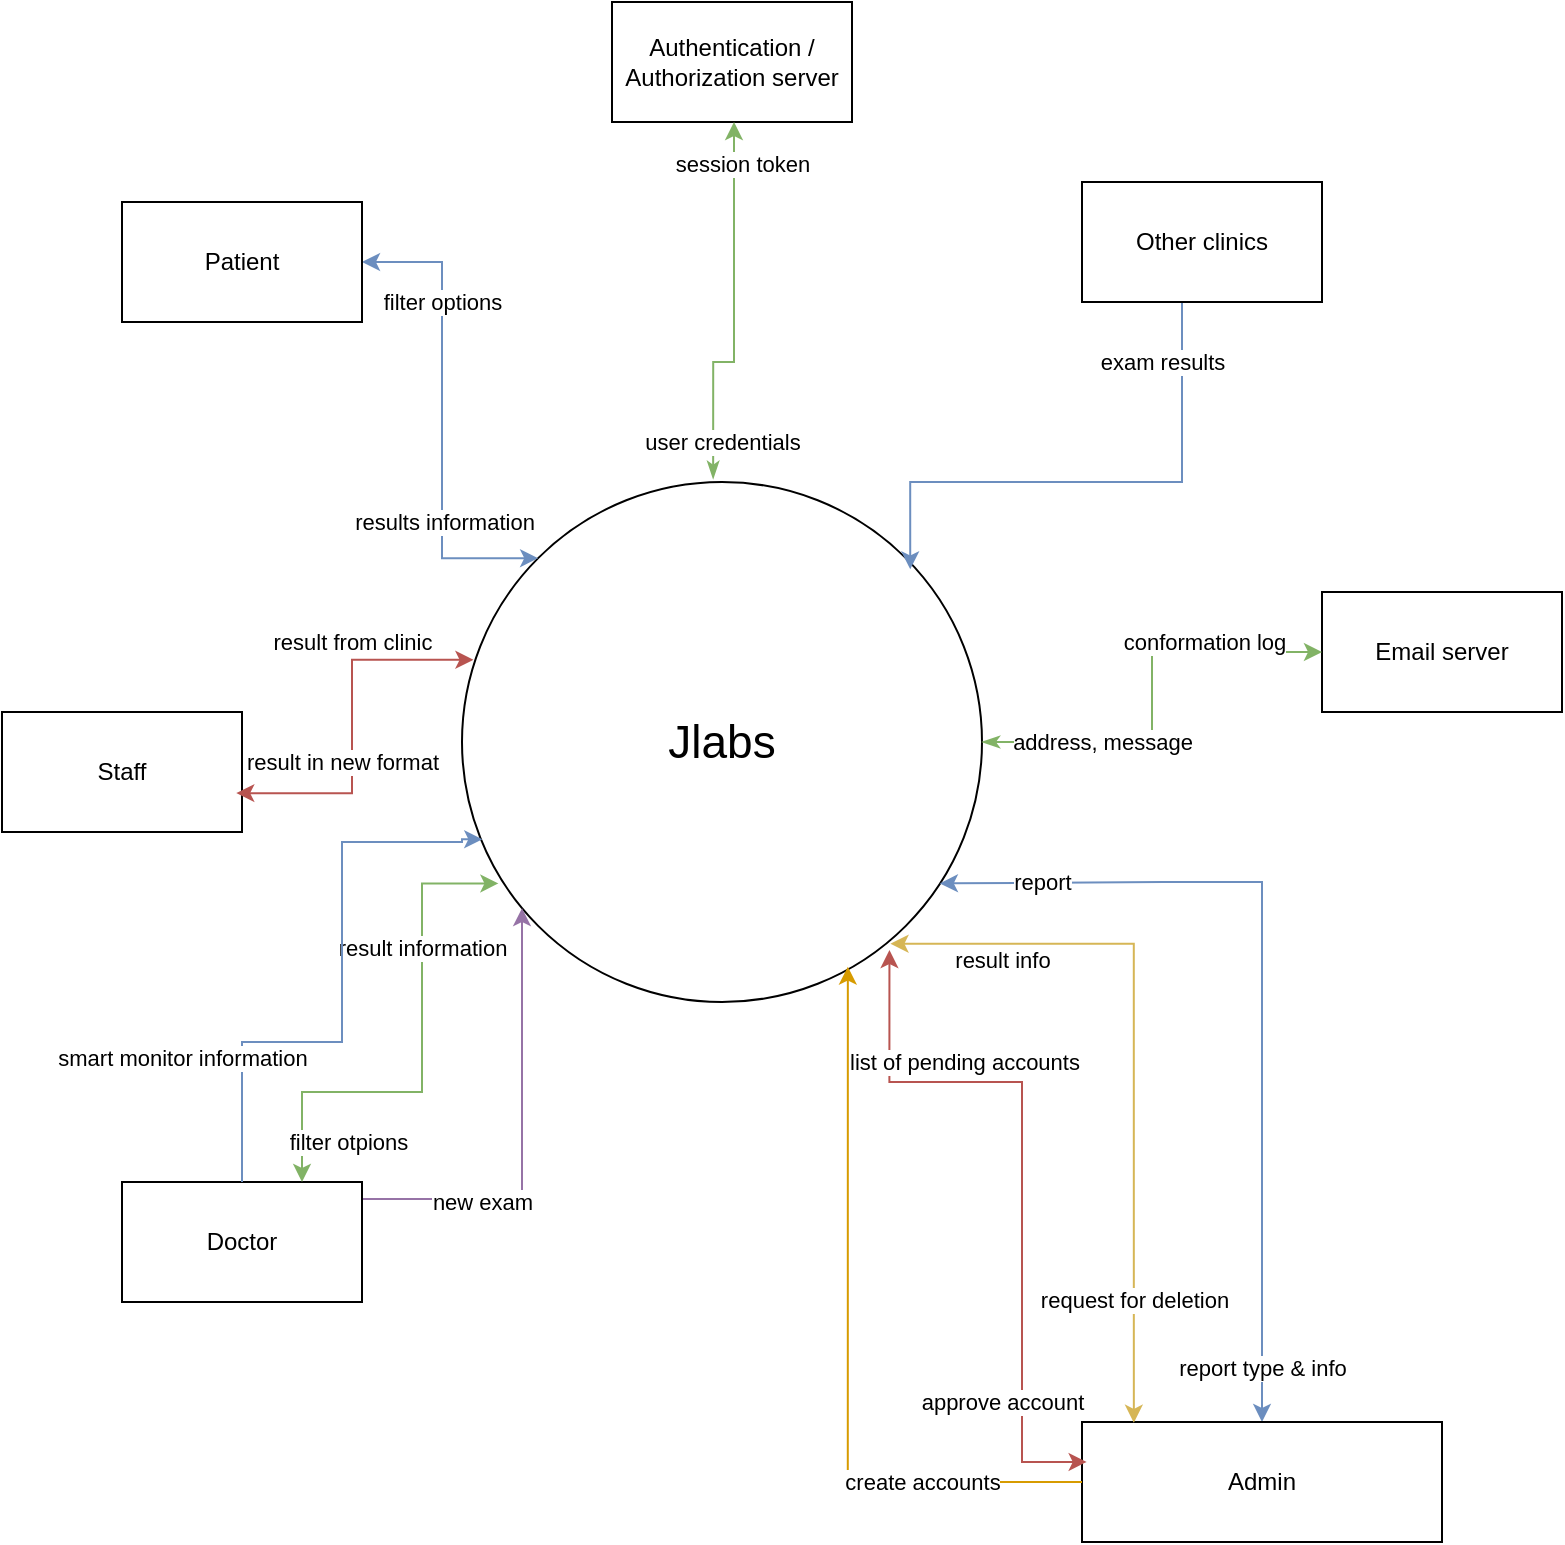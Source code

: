 <mxfile version="24.7.16">
  <diagram name="Page-1" id="bmq7K15Yt_cIyKfnH5da">
    <mxGraphModel dx="1109" dy="675" grid="1" gridSize="10" guides="1" tooltips="1" connect="1" arrows="1" fold="1" page="1" pageScale="1" pageWidth="850" pageHeight="1100" math="0" shadow="0">
      <root>
        <mxCell id="0" />
        <mxCell id="1" parent="0" />
        <mxCell id="DShK5e0yCFlTGnIghwUN-137" value="&lt;font style=&quot;font-size: 23px;&quot;&gt;Jlabs&lt;/font&gt;" style="ellipse;whiteSpace=wrap;html=1;aspect=fixed;" vertex="1" parent="1">
          <mxGeometry x="230" y="340" width="260" height="260" as="geometry" />
        </mxCell>
        <mxCell id="DShK5e0yCFlTGnIghwUN-175" style="edgeStyle=orthogonalEdgeStyle;rounded=0;orthogonalLoop=1;jettySize=auto;html=1;entryX=0;entryY=0;entryDx=0;entryDy=0;fillColor=#dae8fc;strokeColor=#6c8ebf;startArrow=classic;startFill=1;" edge="1" parent="1" source="DShK5e0yCFlTGnIghwUN-139" target="DShK5e0yCFlTGnIghwUN-137">
          <mxGeometry relative="1" as="geometry">
            <Array as="points">
              <mxPoint x="220" y="230" />
              <mxPoint x="220" y="378" />
            </Array>
          </mxGeometry>
        </mxCell>
        <mxCell id="DShK5e0yCFlTGnIghwUN-178" value="filter options" style="edgeLabel;html=1;align=center;verticalAlign=middle;resizable=0;points=[];" vertex="1" connectable="0" parent="DShK5e0yCFlTGnIghwUN-175">
          <mxGeometry x="-0.019" relative="1" as="geometry">
            <mxPoint y="-56" as="offset" />
          </mxGeometry>
        </mxCell>
        <mxCell id="DShK5e0yCFlTGnIghwUN-206" value="results information" style="edgeLabel;html=1;align=center;verticalAlign=middle;resizable=0;points=[];" vertex="1" connectable="0" parent="DShK5e0yCFlTGnIghwUN-175">
          <mxGeometry x="0.671" y="2" relative="1" as="geometry">
            <mxPoint x="-9" y="-16" as="offset" />
          </mxGeometry>
        </mxCell>
        <mxCell id="DShK5e0yCFlTGnIghwUN-139" value="Patient" style="rounded=0;whiteSpace=wrap;html=1;" vertex="1" parent="1">
          <mxGeometry x="60" y="200" width="120" height="60" as="geometry" />
        </mxCell>
        <mxCell id="DShK5e0yCFlTGnIghwUN-141" value="Staff" style="rounded=0;whiteSpace=wrap;html=1;" vertex="1" parent="1">
          <mxGeometry y="455" width="120" height="60" as="geometry" />
        </mxCell>
        <mxCell id="DShK5e0yCFlTGnIghwUN-183" style="edgeStyle=orthogonalEdgeStyle;rounded=0;orthogonalLoop=1;jettySize=auto;html=1;fillColor=#e1d5e7;strokeColor=#9673a6;exitX=0.988;exitY=0.142;exitDx=0;exitDy=0;exitPerimeter=0;" edge="1" parent="1" source="DShK5e0yCFlTGnIghwUN-142" target="DShK5e0yCFlTGnIghwUN-137">
          <mxGeometry relative="1" as="geometry">
            <Array as="points">
              <mxPoint x="260" y="699" />
            </Array>
          </mxGeometry>
        </mxCell>
        <mxCell id="DShK5e0yCFlTGnIghwUN-184" value="new exam" style="edgeLabel;html=1;align=center;verticalAlign=middle;resizable=0;points=[];" vertex="1" connectable="0" parent="DShK5e0yCFlTGnIghwUN-183">
          <mxGeometry x="0.305" y="-3" relative="1" as="geometry">
            <mxPoint x="-23" y="68" as="offset" />
          </mxGeometry>
        </mxCell>
        <mxCell id="DShK5e0yCFlTGnIghwUN-142" value="Doctor" style="rounded=0;whiteSpace=wrap;html=1;" vertex="1" parent="1">
          <mxGeometry x="60" y="690" width="120" height="60" as="geometry" />
        </mxCell>
        <mxCell id="DShK5e0yCFlTGnIghwUN-202" style="edgeStyle=orthogonalEdgeStyle;rounded=0;orthogonalLoop=1;jettySize=auto;html=1;entryX=0.919;entryY=0.772;entryDx=0;entryDy=0;entryPerimeter=0;startArrow=classic;startFill=1;fillColor=#dae8fc;strokeColor=#6c8ebf;" edge="1" parent="1" source="DShK5e0yCFlTGnIghwUN-143" target="DShK5e0yCFlTGnIghwUN-137">
          <mxGeometry relative="1" as="geometry">
            <mxPoint x="580" y="510" as="targetPoint" />
            <Array as="points">
              <mxPoint x="630" y="540" />
              <mxPoint x="580" y="540" />
            </Array>
          </mxGeometry>
        </mxCell>
        <mxCell id="DShK5e0yCFlTGnIghwUN-203" value="report" style="edgeLabel;html=1;align=center;verticalAlign=middle;resizable=0;points=[];" vertex="1" connectable="0" parent="DShK5e0yCFlTGnIghwUN-202">
          <mxGeometry x="0.87" y="3" relative="1" as="geometry">
            <mxPoint x="23" y="-4" as="offset" />
          </mxGeometry>
        </mxCell>
        <mxCell id="DShK5e0yCFlTGnIghwUN-204" value="report type &amp;amp; info" style="edgeLabel;html=1;align=center;verticalAlign=middle;resizable=0;points=[];" vertex="1" connectable="0" parent="DShK5e0yCFlTGnIghwUN-202">
          <mxGeometry x="-0.875" relative="1" as="geometry">
            <mxPoint as="offset" />
          </mxGeometry>
        </mxCell>
        <mxCell id="DShK5e0yCFlTGnIghwUN-143" value="Admin" style="rounded=0;whiteSpace=wrap;html=1;" vertex="1" parent="1">
          <mxGeometry x="540" y="810" width="180" height="60" as="geometry" />
        </mxCell>
        <mxCell id="DShK5e0yCFlTGnIghwUN-145" value="Email server" style="rounded=0;whiteSpace=wrap;html=1;" vertex="1" parent="1">
          <mxGeometry x="660" y="395" width="120" height="60" as="geometry" />
        </mxCell>
        <mxCell id="DShK5e0yCFlTGnIghwUN-166" style="edgeStyle=orthogonalEdgeStyle;rounded=0;orthogonalLoop=1;jettySize=auto;html=1;fillColor=#dae8fc;strokeColor=#6c8ebf;entryX=0.862;entryY=0.168;entryDx=0;entryDy=0;entryPerimeter=0;" edge="1" parent="1" source="DShK5e0yCFlTGnIghwUN-146" target="DShK5e0yCFlTGnIghwUN-137">
          <mxGeometry relative="1" as="geometry">
            <Array as="points">
              <mxPoint x="590" y="340" />
              <mxPoint x="454" y="340" />
            </Array>
          </mxGeometry>
        </mxCell>
        <mxCell id="DShK5e0yCFlTGnIghwUN-167" value="exam results" style="edgeLabel;html=1;align=center;verticalAlign=middle;resizable=0;points=[];" vertex="1" connectable="0" parent="DShK5e0yCFlTGnIghwUN-166">
          <mxGeometry x="0.322" y="1" relative="1" as="geometry">
            <mxPoint x="78" y="-61" as="offset" />
          </mxGeometry>
        </mxCell>
        <mxCell id="DShK5e0yCFlTGnIghwUN-146" value="Other clinics" style="rounded=0;whiteSpace=wrap;html=1;" vertex="1" parent="1">
          <mxGeometry x="540" y="190" width="120" height="60" as="geometry" />
        </mxCell>
        <mxCell id="DShK5e0yCFlTGnIghwUN-147" value="Authentication / Authorization server" style="rounded=0;whiteSpace=wrap;html=1;" vertex="1" parent="1">
          <mxGeometry x="305" y="100" width="120" height="60" as="geometry" />
        </mxCell>
        <mxCell id="DShK5e0yCFlTGnIghwUN-158" style="edgeStyle=orthogonalEdgeStyle;rounded=0;orthogonalLoop=1;jettySize=auto;html=1;exitX=1;exitY=0.5;exitDx=0;exitDy=0;entryX=0;entryY=0.5;entryDx=0;entryDy=0;fillColor=#d5e8d4;strokeColor=#82b366;startArrow=classicThin;startFill=1;" edge="1" parent="1" source="DShK5e0yCFlTGnIghwUN-137" target="DShK5e0yCFlTGnIghwUN-145">
          <mxGeometry relative="1" as="geometry">
            <mxPoint x="640" y="390" as="targetPoint" />
          </mxGeometry>
        </mxCell>
        <mxCell id="DShK5e0yCFlTGnIghwUN-159" value="address, message" style="edgeLabel;html=1;align=center;verticalAlign=middle;resizable=0;points=[];" vertex="1" connectable="0" parent="DShK5e0yCFlTGnIghwUN-158">
          <mxGeometry x="-0.352" y="-1" relative="1" as="geometry">
            <mxPoint x="-10" y="-1" as="offset" />
          </mxGeometry>
        </mxCell>
        <mxCell id="DShK5e0yCFlTGnIghwUN-200" value="conformation log" style="edgeLabel;html=1;align=center;verticalAlign=middle;resizable=0;points=[];" vertex="1" connectable="0" parent="DShK5e0yCFlTGnIghwUN-158">
          <mxGeometry x="0.621" relative="1" as="geometry">
            <mxPoint x="-19" y="-5" as="offset" />
          </mxGeometry>
        </mxCell>
        <mxCell id="DShK5e0yCFlTGnIghwUN-168" style="edgeStyle=orthogonalEdgeStyle;rounded=0;orthogonalLoop=1;jettySize=auto;html=1;exitX=0.483;exitY=-0.006;exitDx=0;exitDy=0;exitPerimeter=0;fillColor=#d5e8d4;strokeColor=#82b366;startArrow=classicThin;startFill=1;" edge="1" parent="1" source="DShK5e0yCFlTGnIghwUN-137" target="DShK5e0yCFlTGnIghwUN-147">
          <mxGeometry relative="1" as="geometry">
            <mxPoint x="366" y="180" as="targetPoint" />
            <Array as="points">
              <mxPoint x="356" y="280" />
              <mxPoint x="366" y="280" />
            </Array>
          </mxGeometry>
        </mxCell>
        <mxCell id="DShK5e0yCFlTGnIghwUN-169" value="user credentials" style="edgeLabel;html=1;align=center;verticalAlign=middle;resizable=0;points=[];" vertex="1" connectable="0" parent="DShK5e0yCFlTGnIghwUN-168">
          <mxGeometry x="0.272" relative="1" as="geometry">
            <mxPoint x="-6" y="91" as="offset" />
          </mxGeometry>
        </mxCell>
        <mxCell id="DShK5e0yCFlTGnIghwUN-201" value="session token" style="edgeLabel;html=1;align=center;verticalAlign=middle;resizable=0;points=[];" vertex="1" connectable="0" parent="DShK5e0yCFlTGnIghwUN-168">
          <mxGeometry x="-0.765" y="-2" relative="1" as="geometry">
            <mxPoint x="12" y="-136" as="offset" />
          </mxGeometry>
        </mxCell>
        <mxCell id="DShK5e0yCFlTGnIghwUN-180" style="edgeStyle=orthogonalEdgeStyle;rounded=0;orthogonalLoop=1;jettySize=auto;html=1;exitX=0.75;exitY=0;exitDx=0;exitDy=0;entryX=0.07;entryY=0.772;entryDx=0;entryDy=0;entryPerimeter=0;fillColor=#d5e8d4;strokeColor=#82b366;startArrow=classic;startFill=1;" edge="1" parent="1" source="DShK5e0yCFlTGnIghwUN-142" target="DShK5e0yCFlTGnIghwUN-137">
          <mxGeometry relative="1" as="geometry">
            <Array as="points">
              <mxPoint x="150" y="645" />
              <mxPoint x="210" y="645" />
              <mxPoint x="210" y="541" />
            </Array>
          </mxGeometry>
        </mxCell>
        <mxCell id="DShK5e0yCFlTGnIghwUN-182" value="filter otpions" style="edgeLabel;html=1;align=center;verticalAlign=middle;resizable=0;points=[];" vertex="1" connectable="0" parent="DShK5e0yCFlTGnIghwUN-180">
          <mxGeometry x="-0.454" y="-2" relative="1" as="geometry">
            <mxPoint y="23" as="offset" />
          </mxGeometry>
        </mxCell>
        <mxCell id="DShK5e0yCFlTGnIghwUN-205" value="result information" style="edgeLabel;html=1;align=center;verticalAlign=middle;resizable=0;points=[];" vertex="1" connectable="0" parent="DShK5e0yCFlTGnIghwUN-180">
          <mxGeometry x="0.434" relative="1" as="geometry">
            <mxPoint as="offset" />
          </mxGeometry>
        </mxCell>
        <mxCell id="DShK5e0yCFlTGnIghwUN-185" style="edgeStyle=orthogonalEdgeStyle;rounded=0;orthogonalLoop=1;jettySize=auto;html=1;entryX=0.039;entryY=0.687;entryDx=0;entryDy=0;entryPerimeter=0;exitX=0.5;exitY=0;exitDx=0;exitDy=0;fillColor=#dae8fc;strokeColor=#6c8ebf;" edge="1" parent="1" source="DShK5e0yCFlTGnIghwUN-142" target="DShK5e0yCFlTGnIghwUN-137">
          <mxGeometry relative="1" as="geometry">
            <Array as="points">
              <mxPoint x="120" y="620" />
              <mxPoint x="170" y="620" />
              <mxPoint x="170" y="520" />
              <mxPoint x="230" y="520" />
              <mxPoint x="230" y="519" />
            </Array>
          </mxGeometry>
        </mxCell>
        <mxCell id="DShK5e0yCFlTGnIghwUN-186" value="smart monitor information" style="edgeLabel;html=1;align=center;verticalAlign=middle;resizable=0;points=[];" vertex="1" connectable="0" parent="DShK5e0yCFlTGnIghwUN-185">
          <mxGeometry x="-0.576" y="-1" relative="1" as="geometry">
            <mxPoint x="-31" as="offset" />
          </mxGeometry>
        </mxCell>
        <mxCell id="DShK5e0yCFlTGnIghwUN-187" style="edgeStyle=orthogonalEdgeStyle;rounded=0;orthogonalLoop=1;jettySize=auto;html=1;entryX=0.742;entryY=0.932;entryDx=0;entryDy=0;entryPerimeter=0;fillColor=#ffe6cc;strokeColor=#d79b00;" edge="1" parent="1" source="DShK5e0yCFlTGnIghwUN-143" target="DShK5e0yCFlTGnIghwUN-137">
          <mxGeometry relative="1" as="geometry" />
        </mxCell>
        <mxCell id="DShK5e0yCFlTGnIghwUN-188" value="create accounts" style="edgeLabel;html=1;align=center;verticalAlign=middle;resizable=0;points=[];" vertex="1" connectable="0" parent="DShK5e0yCFlTGnIghwUN-187">
          <mxGeometry x="0.111" y="-2" relative="1" as="geometry">
            <mxPoint x="35" y="91" as="offset" />
          </mxGeometry>
        </mxCell>
        <mxCell id="DShK5e0yCFlTGnIghwUN-189" style="edgeStyle=orthogonalEdgeStyle;rounded=0;orthogonalLoop=1;jettySize=auto;html=1;entryX=0.822;entryY=0.9;entryDx=0;entryDy=0;entryPerimeter=0;startArrow=classic;startFill=1;endArrow=classic;endFill=1;fillColor=#f8cecc;strokeColor=#b85450;exitX=0.013;exitY=0.333;exitDx=0;exitDy=0;exitPerimeter=0;" edge="1" parent="1" source="DShK5e0yCFlTGnIghwUN-143" target="DShK5e0yCFlTGnIghwUN-137">
          <mxGeometry relative="1" as="geometry">
            <Array as="points">
              <mxPoint x="510" y="830" />
              <mxPoint x="510" y="640" />
              <mxPoint x="444" y="640" />
            </Array>
          </mxGeometry>
        </mxCell>
        <mxCell id="DShK5e0yCFlTGnIghwUN-191" value="list of pending accounts" style="edgeLabel;html=1;align=center;verticalAlign=middle;resizable=0;points=[];" vertex="1" connectable="0" parent="DShK5e0yCFlTGnIghwUN-189">
          <mxGeometry x="0.348" relative="1" as="geometry">
            <mxPoint x="-13" y="-10" as="offset" />
          </mxGeometry>
        </mxCell>
        <mxCell id="DShK5e0yCFlTGnIghwUN-198" value="approve account" style="edgeLabel;html=1;align=center;verticalAlign=middle;resizable=0;points=[];" vertex="1" connectable="0" parent="DShK5e0yCFlTGnIghwUN-189">
          <mxGeometry x="-0.615" y="-1" relative="1" as="geometry">
            <mxPoint x="-11" y="6" as="offset" />
          </mxGeometry>
        </mxCell>
        <mxCell id="DShK5e0yCFlTGnIghwUN-194" style="edgeStyle=orthogonalEdgeStyle;rounded=0;orthogonalLoop=1;jettySize=auto;html=1;startArrow=classic;startFill=1;fillColor=#fff2cc;strokeColor=#d6b656;exitX=0.824;exitY=0.888;exitDx=0;exitDy=0;exitPerimeter=0;entryX=0.144;entryY=0.007;entryDx=0;entryDy=0;entryPerimeter=0;" edge="1" parent="1" source="DShK5e0yCFlTGnIghwUN-137" target="DShK5e0yCFlTGnIghwUN-143">
          <mxGeometry relative="1" as="geometry">
            <mxPoint x="460" y="583" as="sourcePoint" />
            <mxPoint x="560" y="800" as="targetPoint" />
            <Array as="points">
              <mxPoint x="566" y="571" />
            </Array>
          </mxGeometry>
        </mxCell>
        <mxCell id="DShK5e0yCFlTGnIghwUN-195" value="result info" style="edgeLabel;html=1;align=center;verticalAlign=middle;resizable=0;points=[];" vertex="1" connectable="0" parent="DShK5e0yCFlTGnIghwUN-194">
          <mxGeometry x="-0.126" y="-4" relative="1" as="geometry">
            <mxPoint x="-62" y="-28" as="offset" />
          </mxGeometry>
        </mxCell>
        <mxCell id="DShK5e0yCFlTGnIghwUN-199" value="request for deletion" style="edgeLabel;html=1;align=center;verticalAlign=middle;resizable=0;points=[];" vertex="1" connectable="0" parent="DShK5e0yCFlTGnIghwUN-194">
          <mxGeometry x="0.745" relative="1" as="geometry">
            <mxPoint y="-15" as="offset" />
          </mxGeometry>
        </mxCell>
        <mxCell id="DShK5e0yCFlTGnIghwUN-210" style="edgeStyle=orthogonalEdgeStyle;rounded=0;orthogonalLoop=1;jettySize=auto;html=1;exitX=0.976;exitY=0.676;exitDx=0;exitDy=0;entryX=0.022;entryY=0.342;entryDx=0;entryDy=0;entryPerimeter=0;startArrow=classic;startFill=1;fillColor=#f8cecc;strokeColor=#b85450;exitPerimeter=0;" edge="1" parent="1" source="DShK5e0yCFlTGnIghwUN-141" target="DShK5e0yCFlTGnIghwUN-137">
          <mxGeometry relative="1" as="geometry" />
        </mxCell>
        <mxCell id="DShK5e0yCFlTGnIghwUN-211" value="result from clinic" style="edgeLabel;html=1;align=center;verticalAlign=middle;resizable=0;points=[];" vertex="1" connectable="0" parent="DShK5e0yCFlTGnIghwUN-210">
          <mxGeometry x="0.621" y="1" relative="1" as="geometry">
            <mxPoint x="-26" y="-8" as="offset" />
          </mxGeometry>
        </mxCell>
        <mxCell id="DShK5e0yCFlTGnIghwUN-212" value="result in new format" style="edgeLabel;html=1;align=center;verticalAlign=middle;resizable=0;points=[];" vertex="1" connectable="0" parent="DShK5e0yCFlTGnIghwUN-210">
          <mxGeometry x="-0.537" y="-1" relative="1" as="geometry">
            <mxPoint x="10" y="-17" as="offset" />
          </mxGeometry>
        </mxCell>
      </root>
    </mxGraphModel>
  </diagram>
</mxfile>

